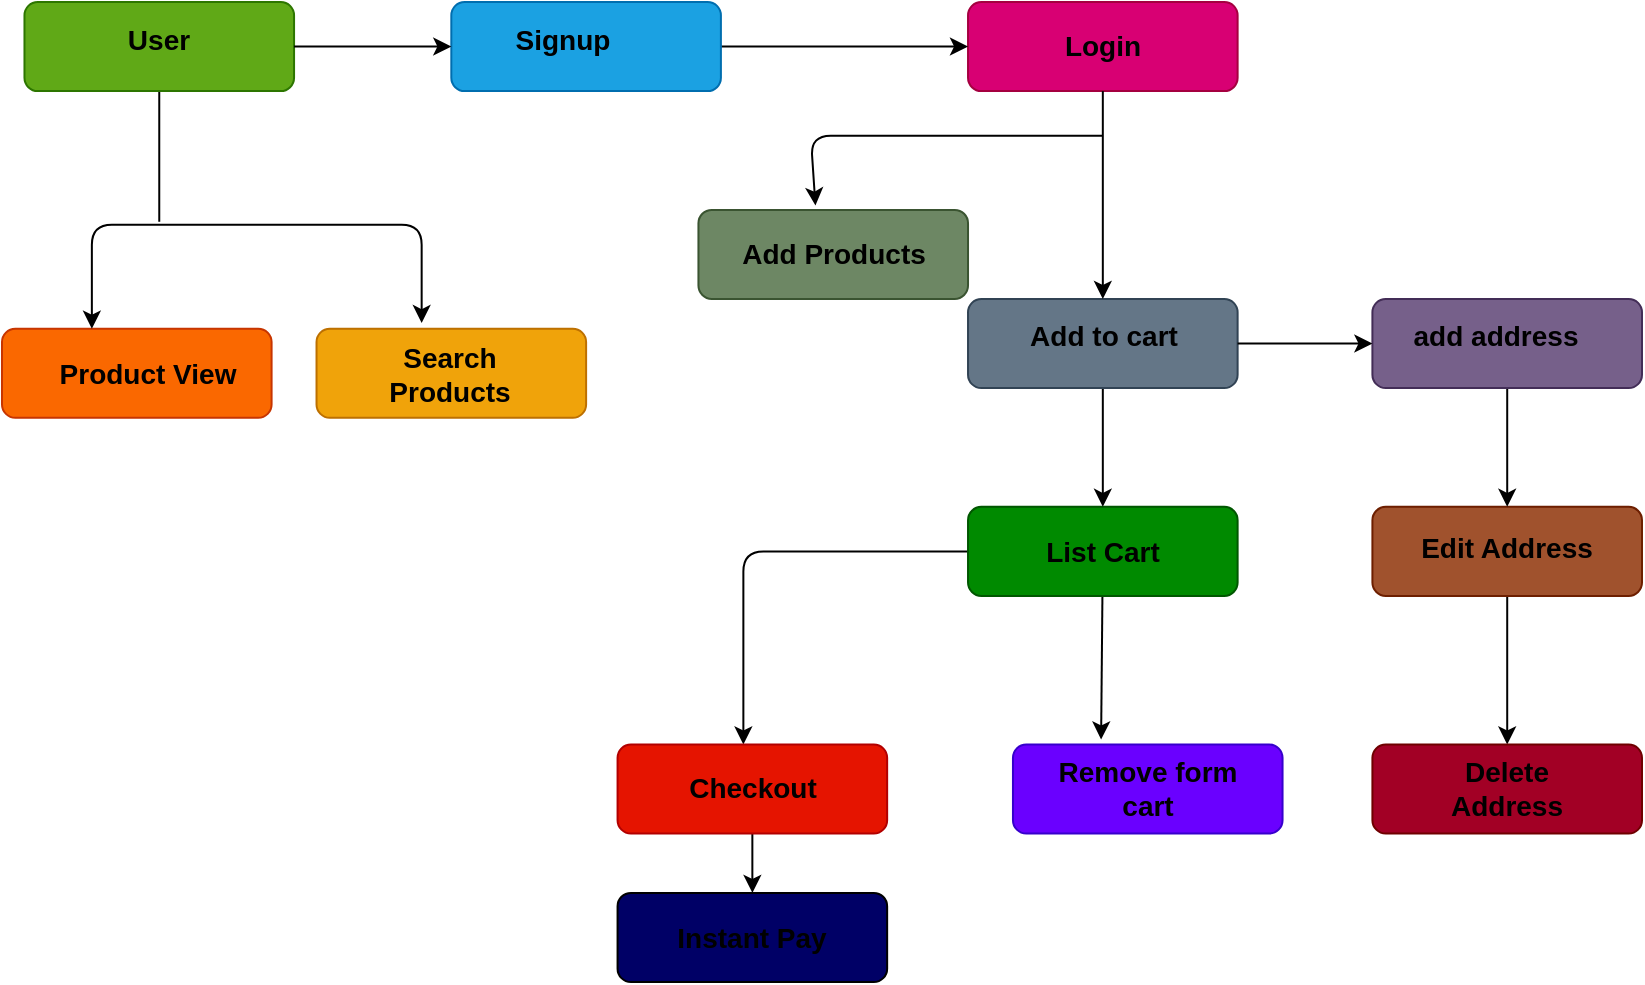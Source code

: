 <mxfile>
    <diagram id="aYmUccyJ0v3wV8Rryzq7" name="Page-1">
        <mxGraphModel dx="922" dy="583" grid="1" gridSize="10" guides="1" tooltips="1" connect="1" arrows="1" fold="1" page="1" pageScale="1" pageWidth="827" pageHeight="1169" background="none" math="0" shadow="0">
            <root>
                <mxCell id="0"/>
                <mxCell id="1" parent="0"/>
                <mxCell id="57" value="" style="group;rounded=1;" vertex="1" connectable="0" parent="1">
                    <mxGeometry x="50" y="10" width="820" height="490" as="geometry"/>
                </mxCell>
                <mxCell id="46" style="edgeStyle=none;html=1;fontSize=14;startArrow=none;startFill=0;endArrow=none;endFill=0;rounded=1;" edge="1" parent="57">
                    <mxGeometry relative="1" as="geometry">
                        <mxPoint x="78.63" y="109.879" as="targetPoint"/>
                        <mxPoint x="78.63" y="44.545" as="sourcePoint"/>
                    </mxGeometry>
                </mxCell>
                <mxCell id="2" value="" style="rounded=1;whiteSpace=wrap;html=1;fillColor=#60a917;fontColor=#ffffff;strokeColor=#2D7600;" vertex="1" parent="57">
                    <mxGeometry x="11.233" width="134.795" height="44.545" as="geometry"/>
                </mxCell>
                <mxCell id="3" value="" style="rounded=1;whiteSpace=wrap;html=1;fillColor=#6d8764;fontColor=#ffffff;strokeColor=#3A5431;" vertex="1" parent="57">
                    <mxGeometry x="348.219" y="103.939" width="134.795" height="44.545" as="geometry"/>
                </mxCell>
                <mxCell id="4" value="" style="rounded=1;whiteSpace=wrap;html=1;fillColor=#d80073;fontColor=#ffffff;strokeColor=#A50040;" vertex="1" parent="57">
                    <mxGeometry x="483.014" width="134.795" height="44.545" as="geometry"/>
                </mxCell>
                <mxCell id="32" value="" style="edgeStyle=none;html=1;fontSize=14;rounded=1;" edge="1" parent="57" source="5" target="4">
                    <mxGeometry relative="1" as="geometry"/>
                </mxCell>
                <mxCell id="5" value="" style="rounded=1;whiteSpace=wrap;html=1;fillColor=#1ba1e2;fontColor=#ffffff;strokeColor=#006EAF;" vertex="1" parent="57">
                    <mxGeometry x="224.658" width="134.795" height="44.545" as="geometry"/>
                </mxCell>
                <mxCell id="31" value="" style="edgeStyle=none;html=1;fontSize=14;entryX=0;entryY=0.5;entryDx=0;entryDy=0;rounded=1;" edge="1" parent="57" source="2" target="5">
                    <mxGeometry relative="1" as="geometry"/>
                </mxCell>
                <mxCell id="6" value="" style="rounded=1;whiteSpace=wrap;html=1;fillColor=#fa6800;fontColor=#000000;strokeColor=#C73500;" vertex="1" parent="57">
                    <mxGeometry y="163.333" width="134.795" height="44.545" as="geometry"/>
                </mxCell>
                <mxCell id="60" style="edgeStyle=none;rounded=1;html=1;entryX=0.5;entryY=0;entryDx=0;entryDy=0;fontSize=14;startArrow=none;startFill=0;endArrow=classic;endFill=1;" edge="1" parent="57" source="7" target="48">
                    <mxGeometry relative="1" as="geometry"/>
                </mxCell>
                <mxCell id="7" value="" style="rounded=1;whiteSpace=wrap;html=1;fillColor=#a0522d;fontColor=#ffffff;strokeColor=#6D1F00;" vertex="1" parent="57">
                    <mxGeometry x="685.205" y="252.424" width="134.795" height="44.545" as="geometry"/>
                </mxCell>
                <mxCell id="47" style="edgeStyle=none;html=1;fontSize=14;startArrow=none;startFill=0;endArrow=classic;endFill=1;rounded=1;" edge="1" parent="57" source="8">
                    <mxGeometry relative="1" as="geometry">
                        <mxPoint x="370.685" y="371.212" as="targetPoint"/>
                        <Array as="points">
                            <mxPoint x="370.685" y="274.697"/>
                        </Array>
                    </mxGeometry>
                </mxCell>
                <mxCell id="59" style="edgeStyle=none;rounded=1;html=1;entryX=0.327;entryY=-0.056;entryDx=0;entryDy=0;entryPerimeter=0;fontSize=14;startArrow=none;startFill=0;endArrow=classic;endFill=1;" edge="1" parent="57" source="8" target="49">
                    <mxGeometry relative="1" as="geometry"/>
                </mxCell>
                <mxCell id="8" value="" style="rounded=1;whiteSpace=wrap;html=1;fillColor=#008a00;strokeColor=#005700;fontColor=#ffffff;" vertex="1" parent="57">
                    <mxGeometry x="483.014" y="252.424" width="134.795" height="44.545" as="geometry"/>
                </mxCell>
                <mxCell id="36" style="edgeStyle=none;html=1;entryX=0.5;entryY=0;entryDx=0;entryDy=0;fontSize=14;rounded=1;" edge="1" parent="57" source="9" target="8">
                    <mxGeometry relative="1" as="geometry"/>
                </mxCell>
                <mxCell id="9" value="" style="rounded=1;whiteSpace=wrap;html=1;fillColor=#647687;fontColor=#ffffff;strokeColor=#314354;" vertex="1" parent="57">
                    <mxGeometry x="483.014" y="148.485" width="134.795" height="44.545" as="geometry"/>
                </mxCell>
                <mxCell id="34" style="edgeStyle=none;html=1;entryX=0.5;entryY=0;entryDx=0;entryDy=0;fontSize=14;rounded=1;" edge="1" parent="57" source="4" target="9">
                    <mxGeometry relative="1" as="geometry"/>
                </mxCell>
                <mxCell id="39" style="edgeStyle=none;html=1;entryX=0.5;entryY=0;entryDx=0;entryDy=0;fontSize=14;rounded=1;" edge="1" parent="57" source="10" target="7">
                    <mxGeometry relative="1" as="geometry"/>
                </mxCell>
                <mxCell id="10" value="" style="rounded=1;whiteSpace=wrap;html=1;fillColor=#76608a;fontColor=#ffffff;strokeColor=#432D57;" vertex="1" parent="57">
                    <mxGeometry x="685.205" y="148.485" width="134.795" height="44.545" as="geometry"/>
                </mxCell>
                <mxCell id="28" value="" style="edgeStyle=none;html=1;fontSize=14;entryX=0;entryY=0.5;entryDx=0;entryDy=0;rounded=1;" edge="1" parent="57" source="9" target="10">
                    <mxGeometry relative="1" as="geometry"/>
                </mxCell>
                <mxCell id="11" value="" style="rounded=1;whiteSpace=wrap;html=1;fillColor=#f0a30a;fontColor=#000000;strokeColor=#BD7000;" vertex="1" parent="57">
                    <mxGeometry x="157.26" y="163.333" width="134.795" height="44.545" as="geometry"/>
                </mxCell>
                <mxCell id="44" style="edgeStyle=elbowEdgeStyle;html=1;entryX=0.39;entryY=-0.063;entryDx=0;entryDy=0;entryPerimeter=0;fontSize=14;startArrow=classic;startFill=1;rounded=1;" edge="1" parent="57" source="6" target="11">
                    <mxGeometry relative="1" as="geometry">
                        <Array as="points">
                            <mxPoint x="44.932" y="111.364"/>
                        </Array>
                    </mxGeometry>
                </mxCell>
                <mxCell id="16" value="&lt;b&gt;&lt;font style=&quot;font-size: 14px&quot;&gt;User&lt;/font&gt;&lt;/b&gt;" style="text;html=1;strokeColor=none;fillColor=none;align=center;verticalAlign=middle;whiteSpace=wrap;rounded=1;" vertex="1" parent="57">
                    <mxGeometry x="44.932" y="7.424" width="67.397" height="22.273" as="geometry"/>
                </mxCell>
                <mxCell id="17" value="&lt;b&gt;&lt;font style=&quot;font-size: 14px&quot;&gt;Add to cart&lt;/font&gt;&lt;/b&gt;" style="text;html=1;strokeColor=none;fillColor=none;align=center;verticalAlign=middle;whiteSpace=wrap;rounded=1;" vertex="1" parent="57">
                    <mxGeometry x="488.63" y="150.341" width="123.562" height="33.409" as="geometry"/>
                </mxCell>
                <mxCell id="18" value="&lt;b&gt;&lt;font style=&quot;font-size: 14px&quot;&gt;Search Products&lt;/font&gt;&lt;/b&gt;" style="text;html=1;strokeColor=none;fillColor=none;align=center;verticalAlign=middle;whiteSpace=wrap;rounded=1;" vertex="1" parent="57">
                    <mxGeometry x="168.493" y="170.758" width="112.329" height="29.697" as="geometry"/>
                </mxCell>
                <mxCell id="19" value="&lt;b&gt;&lt;font style=&quot;font-size: 14px&quot;&gt;Add Products&lt;/font&gt;&lt;/b&gt;" style="text;html=1;strokeColor=none;fillColor=none;align=center;verticalAlign=middle;whiteSpace=wrap;rounded=1;" vertex="1" parent="57">
                    <mxGeometry x="353.836" y="109.508" width="123.562" height="33.409" as="geometry"/>
                </mxCell>
                <mxCell id="20" value="&lt;b&gt;&lt;font style=&quot;font-size: 14px&quot;&gt;Login&lt;/font&gt;&lt;/b&gt;" style="text;html=1;strokeColor=none;fillColor=none;align=center;verticalAlign=middle;whiteSpace=wrap;rounded=1;" vertex="1" parent="57">
                    <mxGeometry x="516.712" y="11.136" width="67.397" height="22.273" as="geometry"/>
                </mxCell>
                <mxCell id="21" value="&lt;b&gt;&lt;font style=&quot;font-size: 14px&quot;&gt;Signup&lt;/font&gt;&lt;/b&gt;" style="text;html=1;strokeColor=none;fillColor=none;align=center;verticalAlign=middle;whiteSpace=wrap;rounded=1;" vertex="1" parent="57">
                    <mxGeometry x="247.123" y="7.424" width="67.397" height="22.273" as="geometry"/>
                </mxCell>
                <mxCell id="22" value="&lt;b&gt;&lt;font style=&quot;font-size: 14px&quot;&gt;Product View&lt;/font&gt;&lt;/b&gt;" style="text;html=1;strokeColor=none;fillColor=none;align=center;verticalAlign=middle;whiteSpace=wrap;rounded=1;" vertex="1" parent="57">
                    <mxGeometry x="11.233" y="170.758" width="123.562" height="29.697" as="geometry"/>
                </mxCell>
                <mxCell id="23" value="&lt;b&gt;&lt;font style=&quot;font-size: 14px&quot;&gt;Edit Address&lt;/font&gt;&lt;/b&gt;" style="text;html=1;strokeColor=none;fillColor=none;align=center;verticalAlign=middle;whiteSpace=wrap;rounded=1;" vertex="1" parent="57">
                    <mxGeometry x="702.055" y="259.848" width="101.096" height="25.985" as="geometry"/>
                </mxCell>
                <mxCell id="24" value="&lt;b&gt;&lt;font style=&quot;font-size: 14px&quot;&gt;List Cart&lt;/font&gt;&lt;/b&gt;" style="text;html=1;strokeColor=none;fillColor=none;align=center;verticalAlign=middle;whiteSpace=wrap;rounded=1;" vertex="1" parent="57">
                    <mxGeometry x="516.712" y="263.561" width="67.397" height="22.273" as="geometry"/>
                </mxCell>
                <mxCell id="25" value="&lt;b&gt;&lt;font style=&quot;font-size: 14px&quot;&gt;add address&lt;/font&gt;&lt;/b&gt;" style="text;html=1;strokeColor=none;fillColor=none;align=center;verticalAlign=middle;whiteSpace=wrap;rounded=1;" vertex="1" parent="57">
                    <mxGeometry x="685.205" y="148.485" width="123.562" height="37.121" as="geometry"/>
                </mxCell>
                <mxCell id="43" value="" style="endArrow=classic;html=1;fontSize=14;entryX=0.434;entryY=-0.049;entryDx=0;entryDy=0;entryPerimeter=0;rounded=1;" edge="1" parent="57" target="3">
                    <mxGeometry width="50" height="50" relative="1" as="geometry">
                        <mxPoint x="550.411" y="66.818" as="sourcePoint"/>
                        <mxPoint x="393.151" y="66.818" as="targetPoint"/>
                        <Array as="points">
                            <mxPoint x="404.384" y="66.818"/>
                        </Array>
                    </mxGeometry>
                </mxCell>
                <mxCell id="48" value="" style="rounded=1;whiteSpace=wrap;html=1;fillColor=#a20025;fontColor=#ffffff;strokeColor=#6F0000;" vertex="1" parent="57">
                    <mxGeometry x="685.205" y="371.212" width="134.795" height="44.545" as="geometry"/>
                </mxCell>
                <mxCell id="49" value="" style="rounded=1;whiteSpace=wrap;html=1;fillColor=#6a00ff;fontColor=#ffffff;strokeColor=#3700CC;" vertex="1" parent="57">
                    <mxGeometry x="505.479" y="371.212" width="134.795" height="44.545" as="geometry"/>
                </mxCell>
                <mxCell id="58" style="edgeStyle=none;rounded=1;html=1;entryX=0.5;entryY=0;entryDx=0;entryDy=0;fontSize=14;startArrow=none;startFill=0;endArrow=classic;endFill=1;" edge="1" parent="57" source="50" target="55">
                    <mxGeometry relative="1" as="geometry"/>
                </mxCell>
                <mxCell id="50" value="" style="rounded=1;whiteSpace=wrap;html=1;fillColor=#e51400;fontColor=#ffffff;strokeColor=#B20000;" vertex="1" parent="57">
                    <mxGeometry x="307.781" y="371.212" width="134.795" height="44.545" as="geometry"/>
                </mxCell>
                <mxCell id="52" value="&lt;b&gt;&lt;font style=&quot;font-size: 14px&quot;&gt;Remove form cart&lt;/font&gt;&lt;/b&gt;" style="text;html=1;strokeColor=none;fillColor=none;align=center;verticalAlign=middle;whiteSpace=wrap;rounded=1;" vertex="1" parent="57">
                    <mxGeometry x="516.712" y="382.348" width="112.329" height="22.273" as="geometry"/>
                </mxCell>
                <mxCell id="53" value="&lt;b&gt;&lt;font style=&quot;font-size: 14px&quot;&gt;Checkout&lt;/font&gt;&lt;/b&gt;" style="text;html=1;strokeColor=none;fillColor=none;align=center;verticalAlign=middle;whiteSpace=wrap;rounded=1;" vertex="1" parent="57">
                    <mxGeometry x="335.863" y="382.348" width="78.63" height="22.273" as="geometry"/>
                </mxCell>
                <mxCell id="54" value="&lt;b&gt;&lt;font style=&quot;font-size: 14px&quot;&gt;Delete Address&lt;/font&gt;&lt;/b&gt;" style="text;html=1;strokeColor=none;fillColor=none;align=center;verticalAlign=middle;whiteSpace=wrap;rounded=1;" vertex="1" parent="57">
                    <mxGeometry x="718.904" y="382.348" width="67.397" height="22.273" as="geometry"/>
                </mxCell>
                <mxCell id="55" value="" style="rounded=1;whiteSpace=wrap;html=1;fillColor=#000066;" vertex="1" parent="57">
                    <mxGeometry x="307.781" y="445.455" width="134.795" height="44.545" as="geometry"/>
                </mxCell>
                <mxCell id="56" value="&lt;b&gt;&lt;font style=&quot;font-size: 14px&quot;&gt;Instant Pay&lt;/font&gt;&lt;/b&gt;" style="text;html=1;strokeColor=none;fillColor=none;align=center;verticalAlign=middle;whiteSpace=wrap;rounded=1;" vertex="1" parent="57">
                    <mxGeometry x="319.014" y="454.735" width="112.329" height="25.985" as="geometry"/>
                </mxCell>
            </root>
        </mxGraphModel>
    </diagram>
</mxfile>